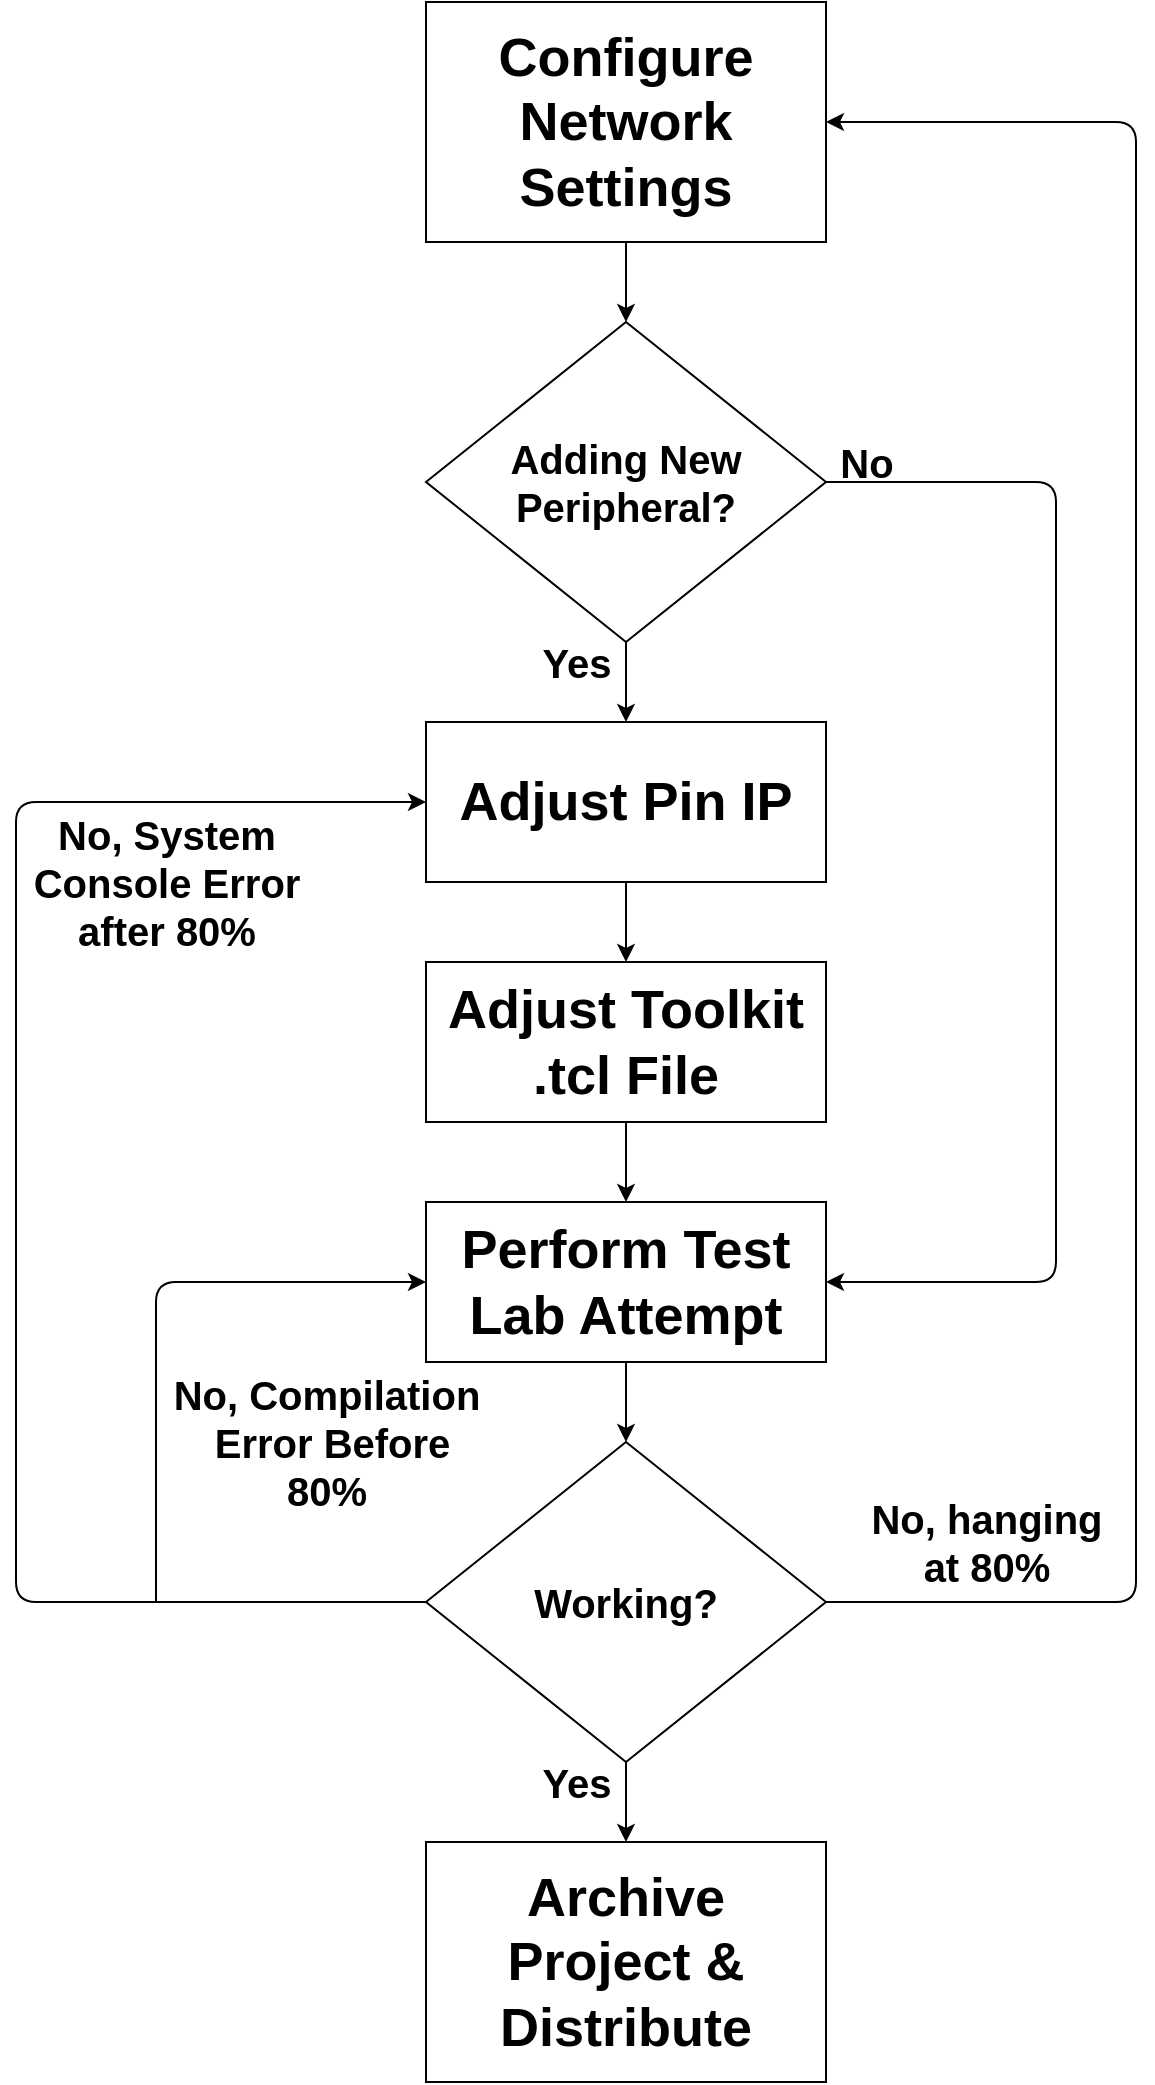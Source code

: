 <mxfile version="13.3.0" type="device"><diagram id="4OgadxQA_dNAc87yeq2H" name="Page-1"><mxGraphModel dx="1230" dy="457" grid="1" gridSize="10" guides="1" tooltips="1" connect="1" arrows="1" fold="1" page="1" pageScale="1" pageWidth="850" pageHeight="1100" math="0" shadow="0"><root><mxCell id="0"/><mxCell id="1" parent="0"/><mxCell id="q1wvsqBnM0ObR3b2MtAe-3" value="Adjust Toolkit .tcl File" style="rounded=0;whiteSpace=wrap;html=1;fontSize=27;fontStyle=1" parent="1" vertex="1"><mxGeometry x="325" y="520" width="200" height="80" as="geometry"/></mxCell><mxCell id="q1wvsqBnM0ObR3b2MtAe-7" value="" style="endArrow=classic;html=1;exitX=0.5;exitY=1;exitDx=0;exitDy=0;fontSize=27;fontStyle=1" parent="1" source="q1wvsqBnM0ObR3b2MtAe-3" target="q1wvsqBnM0ObR3b2MtAe-4" edge="1"><mxGeometry width="50" height="50" relative="1" as="geometry"><mxPoint x="390" y="560" as="sourcePoint"/><mxPoint x="390" y="640" as="targetPoint"/></mxGeometry></mxCell><mxCell id="q1wvsqBnM0ObR3b2MtAe-4" value="Perform Test&lt;br&gt;Lab Attempt" style="rounded=0;whiteSpace=wrap;html=1;fontSize=27;fontStyle=1" parent="1" vertex="1"><mxGeometry x="325" y="640" width="200" height="80" as="geometry"/></mxCell><mxCell id="q1wvsqBnM0ObR3b2MtAe-5" value="Configure Network Settings" style="rounded=0;whiteSpace=wrap;html=1;fontSize=27;fontStyle=1" parent="1" vertex="1"><mxGeometry x="325" y="40" width="200" height="120" as="geometry"/></mxCell><mxCell id="q1wvsqBnM0ObR3b2MtAe-9" value="Archive Project &amp;amp; Distribute" style="rounded=0;whiteSpace=wrap;html=1;fontSize=27;fontStyle=1" parent="1" vertex="1"><mxGeometry x="325" y="960" width="200" height="120" as="geometry"/></mxCell><mxCell id="vcyiRII5hxSAaUXDUvWJ-1" value="&lt;font style=&quot;font-size: 20px&quot;&gt;&lt;b&gt;Adding New Peripheral?&lt;/b&gt;&lt;/font&gt;" style="rhombus;whiteSpace=wrap;html=1;" vertex="1" parent="1"><mxGeometry x="325" y="200" width="200" height="160" as="geometry"/></mxCell><mxCell id="q1wvsqBnM0ObR3b2MtAe-6" value="" style="endArrow=classic;html=1;exitX=0.5;exitY=1;exitDx=0;exitDy=0;entryX=0.5;entryY=0;entryDx=0;entryDy=0;fontSize=27;fontStyle=1" parent="1" source="q1wvsqBnM0ObR3b2MtAe-5" target="vcyiRII5hxSAaUXDUvWJ-1" edge="1"><mxGeometry width="50" height="50" relative="1" as="geometry"><mxPoint x="455" y="270" as="sourcePoint"/><mxPoint x="505" y="220" as="targetPoint"/></mxGeometry></mxCell><mxCell id="q1wvsqBnM0ObR3b2MtAe-1" value="Adjust Pin IP" style="rounded=0;whiteSpace=wrap;html=1;fontSize=27;fontStyle=1" parent="1" vertex="1"><mxGeometry x="325" y="400" width="200" height="80" as="geometry"/></mxCell><mxCell id="vcyiRII5hxSAaUXDUvWJ-3" value="" style="endArrow=classic;html=1;exitX=0.5;exitY=1;exitDx=0;exitDy=0;entryX=0.5;entryY=0;entryDx=0;entryDy=0;fontSize=27;fontStyle=1" edge="1" parent="1" source="vcyiRII5hxSAaUXDUvWJ-1" target="q1wvsqBnM0ObR3b2MtAe-1"><mxGeometry width="50" height="50" relative="1" as="geometry"><mxPoint x="435" y="170" as="sourcePoint"/><mxPoint x="435" y="210" as="targetPoint"/></mxGeometry></mxCell><mxCell id="vcyiRII5hxSAaUXDUvWJ-5" value="&lt;b style=&quot;font-size: 20px&quot;&gt;Yes&lt;/b&gt;" style="text;html=1;align=center;verticalAlign=middle;resizable=0;points=[];autosize=1;" vertex="1" parent="1"><mxGeometry x="375" y="360" width="50" height="20" as="geometry"/></mxCell><mxCell id="vcyiRII5hxSAaUXDUvWJ-6" value="&lt;b style=&quot;font-size: 20px&quot;&gt;No&lt;/b&gt;" style="text;html=1;align=center;verticalAlign=middle;resizable=0;points=[];autosize=1;" vertex="1" parent="1"><mxGeometry x="525" y="260" width="40" height="20" as="geometry"/></mxCell><mxCell id="vcyiRII5hxSAaUXDUvWJ-7" value="" style="endArrow=classic;html=1;exitX=1;exitY=0.5;exitDx=0;exitDy=0;fontSize=27;fontStyle=1;endFill=1;entryX=1;entryY=0.5;entryDx=0;entryDy=0;" edge="1" parent="1" source="vcyiRII5hxSAaUXDUvWJ-1" target="q1wvsqBnM0ObR3b2MtAe-4"><mxGeometry width="50" height="50" relative="1" as="geometry"><mxPoint x="435" y="170" as="sourcePoint"/><mxPoint x="425" y="620" as="targetPoint"/><Array as="points"><mxPoint x="640" y="280"/><mxPoint x="640" y="680"/></Array></mxGeometry></mxCell><mxCell id="vcyiRII5hxSAaUXDUvWJ-10" value="" style="endArrow=classic;html=1;exitX=0.5;exitY=1;exitDx=0;exitDy=0;fontSize=27;fontStyle=1;entryX=0.5;entryY=0;entryDx=0;entryDy=0;" edge="1" parent="1" source="q1wvsqBnM0ObR3b2MtAe-1" target="q1wvsqBnM0ObR3b2MtAe-3"><mxGeometry width="50" height="50" relative="1" as="geometry"><mxPoint x="435" y="610" as="sourcePoint"/><mxPoint x="425" y="530" as="targetPoint"/></mxGeometry></mxCell><mxCell id="vcyiRII5hxSAaUXDUvWJ-13" value="&lt;span style=&quot;font-size: 20px&quot;&gt;&lt;b&gt;Working?&lt;/b&gt;&lt;/span&gt;" style="rhombus;whiteSpace=wrap;html=1;" vertex="1" parent="1"><mxGeometry x="325" y="760" width="200" height="160" as="geometry"/></mxCell><mxCell id="vcyiRII5hxSAaUXDUvWJ-16" value="" style="endArrow=classic;html=1;exitX=0.5;exitY=1;exitDx=0;exitDy=0;fontSize=27;fontStyle=1;entryX=0.5;entryY=0;entryDx=0;entryDy=0;" edge="1" parent="1" source="q1wvsqBnM0ObR3b2MtAe-4" target="vcyiRII5hxSAaUXDUvWJ-13"><mxGeometry width="50" height="50" relative="1" as="geometry"><mxPoint x="435" y="610" as="sourcePoint"/><mxPoint x="435" y="650" as="targetPoint"/></mxGeometry></mxCell><mxCell id="vcyiRII5hxSAaUXDUvWJ-17" value="" style="endArrow=classic;html=1;exitX=0.5;exitY=1;exitDx=0;exitDy=0;fontSize=27;fontStyle=1;entryX=0.5;entryY=0;entryDx=0;entryDy=0;" edge="1" parent="1" source="vcyiRII5hxSAaUXDUvWJ-13" target="q1wvsqBnM0ObR3b2MtAe-9"><mxGeometry width="50" height="50" relative="1" as="geometry"><mxPoint x="435" y="730" as="sourcePoint"/><mxPoint x="435" y="770" as="targetPoint"/></mxGeometry></mxCell><mxCell id="vcyiRII5hxSAaUXDUvWJ-19" value="&lt;b style=&quot;font-size: 20px&quot;&gt;Yes&lt;/b&gt;" style="text;html=1;align=center;verticalAlign=middle;resizable=0;points=[];autosize=1;" vertex="1" parent="1"><mxGeometry x="375" y="920" width="50" height="20" as="geometry"/></mxCell><mxCell id="vcyiRII5hxSAaUXDUvWJ-21" value="" style="endArrow=classic;html=1;exitX=0;exitY=0.5;exitDx=0;exitDy=0;fontSize=27;fontStyle=1;endFill=1;entryX=0;entryY=0.5;entryDx=0;entryDy=0;" edge="1" parent="1" source="vcyiRII5hxSAaUXDUvWJ-13" target="q1wvsqBnM0ObR3b2MtAe-1"><mxGeometry width="50" height="50" relative="1" as="geometry"><mxPoint x="535" y="290" as="sourcePoint"/><mxPoint x="535" y="690" as="targetPoint"/><Array as="points"><mxPoint x="120" y="840"/><mxPoint x="120" y="440"/></Array></mxGeometry></mxCell><mxCell id="vcyiRII5hxSAaUXDUvWJ-22" value="&lt;b style=&quot;font-size: 20px&quot;&gt;No, hanging&lt;br&gt;at 80%&lt;br&gt;&lt;/b&gt;" style="text;html=1;align=center;verticalAlign=middle;resizable=0;points=[];autosize=1;" vertex="1" parent="1"><mxGeometry x="540" y="790" width="130" height="40" as="geometry"/></mxCell><mxCell id="vcyiRII5hxSAaUXDUvWJ-23" value="" style="endArrow=classic;html=1;exitX=1;exitY=0.5;exitDx=0;exitDy=0;fontSize=27;fontStyle=1;entryX=1;entryY=0.5;entryDx=0;entryDy=0;" edge="1" parent="1" source="vcyiRII5hxSAaUXDUvWJ-13" target="q1wvsqBnM0ObR3b2MtAe-5"><mxGeometry width="50" height="50" relative="1" as="geometry"><mxPoint x="435" y="730" as="sourcePoint"/><mxPoint x="811.778" y="840" as="targetPoint"/><Array as="points"><mxPoint x="680" y="840"/><mxPoint x="680" y="100"/></Array></mxGeometry></mxCell><mxCell id="vcyiRII5hxSAaUXDUvWJ-25" value="&lt;b style=&quot;font-size: 20px&quot;&gt;No, System &lt;br&gt;Console Error&lt;br&gt;after 80%&lt;br&gt;&lt;/b&gt;" style="text;html=1;align=center;verticalAlign=middle;resizable=0;points=[];autosize=1;" vertex="1" parent="1"><mxGeometry x="120" y="450" width="150" height="60" as="geometry"/></mxCell><mxCell id="vcyiRII5hxSAaUXDUvWJ-28" value="" style="endArrow=classic;html=1;fontSize=27;fontStyle=1;entryX=0;entryY=0.5;entryDx=0;entryDy=0;" edge="1" parent="1" target="q1wvsqBnM0ObR3b2MtAe-4"><mxGeometry width="50" height="50" relative="1" as="geometry"><mxPoint x="190" y="840" as="sourcePoint"/><mxPoint x="435" y="770" as="targetPoint"/><Array as="points"><mxPoint x="190" y="680"/></Array></mxGeometry></mxCell><mxCell id="vcyiRII5hxSAaUXDUvWJ-29" value="&lt;b style=&quot;font-size: 20px&quot;&gt;No, Compilation&lt;br&gt;&amp;nbsp;Error Before &lt;br&gt;80%&lt;br&gt;&lt;/b&gt;" style="text;html=1;align=center;verticalAlign=middle;resizable=0;points=[];autosize=1;" vertex="1" parent="1"><mxGeometry x="190" y="730" width="170" height="60" as="geometry"/></mxCell></root></mxGraphModel></diagram></mxfile>